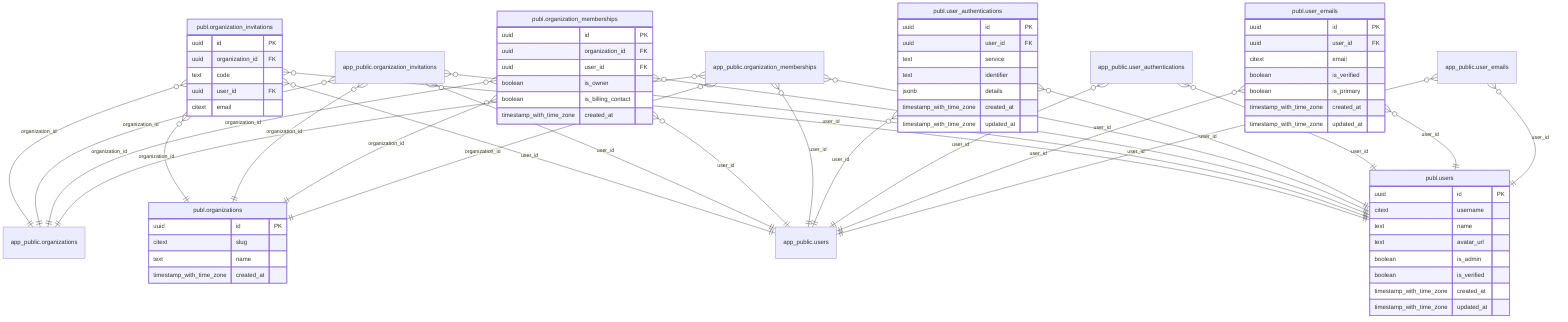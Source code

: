 erDiagram
    "publ.organization_invitations" {
        uuid id PK
        uuid organization_id FK
        text code 
        uuid user_id FK
        citext email 
    }

    "publ.organization_memberships" {
        uuid id PK
        uuid organization_id FK
        uuid user_id FK
        boolean is_owner 
        boolean is_billing_contact 
        timestamp_with_time_zone created_at 
    }

    "publ.organizations" {
        uuid id PK
        citext slug 
        text name 
        timestamp_with_time_zone created_at 
    }

    "publ.user_authentications" {
        uuid id PK
        uuid user_id FK
        text service 
        text identifier 
        jsonb details 
        timestamp_with_time_zone created_at 
        timestamp_with_time_zone updated_at 
    }

    "publ.user_emails" {
        uuid id PK
        uuid user_id FK
        citext email 
        boolean is_verified 
        boolean is_primary 
        timestamp_with_time_zone created_at 
        timestamp_with_time_zone updated_at 
    }

    "publ.users" {
        uuid id PK
        citext username 
        text name 
        text avatar_url 
        boolean is_admin 
        boolean is_verified 
        timestamp_with_time_zone created_at 
        timestamp_with_time_zone updated_at 
    }

    "publ.organization_invitations" }o--|| "app_public.organizations" : "organization_id"
    "publ.organization_invitations" }o--|| "publ.organizations" : "organization_id"
    "app_public.organization_invitations" }o--|| "app_public.organizations" : "organization_id"
    "app_public.organization_invitations" }o--|| "publ.organizations" : "organization_id"
    "publ.organization_invitations" }o--|| "app_public.users" : "user_id"
    "publ.organization_invitations" }o--|| "publ.users" : "user_id"
    "app_public.organization_invitations" }o--|| "app_public.users" : "user_id"
    "app_public.organization_invitations" }o--|| "publ.users" : "user_id"
    "publ.organization_memberships" }o--|| "app_public.organizations" : "organization_id"
    "publ.organization_memberships" }o--|| "publ.organizations" : "organization_id"
    "app_public.organization_memberships" }o--|| "app_public.organizations" : "organization_id"
    "app_public.organization_memberships" }o--|| "publ.organizations" : "organization_id"
    "publ.organization_memberships" }o--|| "app_public.users" : "user_id"
    "publ.organization_memberships" }o--|| "publ.users" : "user_id"
    "app_public.organization_memberships" }o--|| "app_public.users" : "user_id"
    "app_public.organization_memberships" }o--|| "publ.users" : "user_id"
    "publ.user_authentications" }o--|| "app_public.users" : "user_id"
    "publ.user_authentications" }o--|| "publ.users" : "user_id"
    "app_public.user_authentications" }o--|| "app_public.users" : "user_id"
    "app_public.user_authentications" }o--|| "publ.users" : "user_id"
    "publ.user_emails" }o--|| "app_public.users" : "user_id"
    "publ.user_emails" }o--|| "publ.users" : "user_id"
    "app_public.user_emails" }o--|| "app_public.users" : "user_id"
    "app_public.user_emails" }o--|| "publ.users" : "user_id"